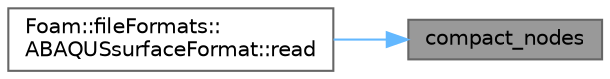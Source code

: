 digraph "compact_nodes"
{
 // LATEX_PDF_SIZE
  bgcolor="transparent";
  edge [fontname=Helvetica,fontsize=10,labelfontname=Helvetica,labelfontsize=10];
  node [fontname=Helvetica,fontsize=10,shape=box,height=0.2,width=0.4];
  rankdir="RL";
  Node1 [id="Node000001",label="compact_nodes",height=0.2,width=0.4,color="gray40", fillcolor="grey60", style="filled", fontcolor="black",tooltip=" "];
  Node1 -> Node2 [id="edge1_Node000001_Node000002",dir="back",color="steelblue1",style="solid",tooltip=" "];
  Node2 [id="Node000002",label="Foam::fileFormats::\lABAQUSsurfaceFormat::read",height=0.2,width=0.4,color="grey40", fillcolor="white", style="filled",URL="$classFoam_1_1fileFormats_1_1ABAQUSsurfaceFormat.html#aac62a95b7f69eed43bd935d692831804",tooltip=" "];
}
